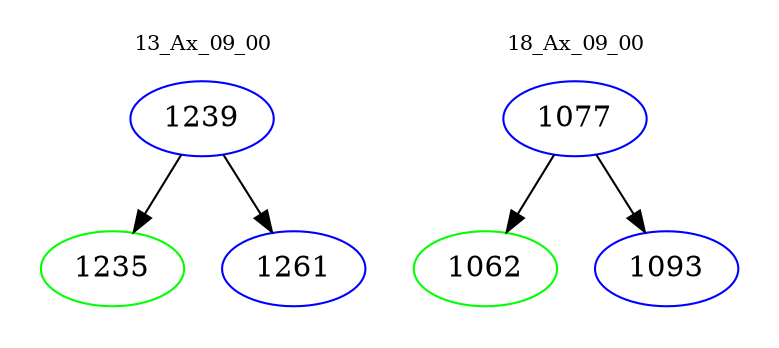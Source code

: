 digraph{
subgraph cluster_0 {
color = white
label = "13_Ax_09_00";
fontsize=10;
T0_1239 [label="1239", color="blue"]
T0_1239 -> T0_1235 [color="black"]
T0_1235 [label="1235", color="green"]
T0_1239 -> T0_1261 [color="black"]
T0_1261 [label="1261", color="blue"]
}
subgraph cluster_1 {
color = white
label = "18_Ax_09_00";
fontsize=10;
T1_1077 [label="1077", color="blue"]
T1_1077 -> T1_1062 [color="black"]
T1_1062 [label="1062", color="green"]
T1_1077 -> T1_1093 [color="black"]
T1_1093 [label="1093", color="blue"]
}
}

